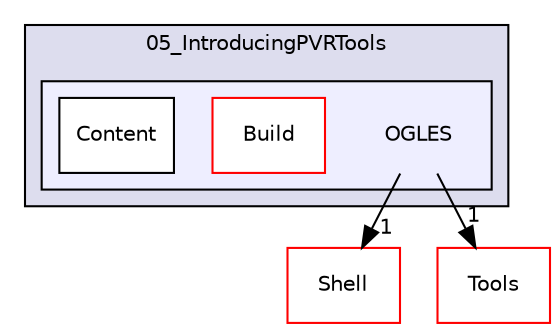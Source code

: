 digraph "PVR/SDK_3.4/Examples/Beginner/05_IntroducingPVRTools/OGLES" {
  compound=true
  node [ fontsize="10", fontname="Helvetica"];
  edge [ labelfontsize="10", labelfontname="Helvetica"];
  subgraph clusterdir_ba8888ad618c586d1cf8cef2f4f714e1 {
    graph [ bgcolor="#ddddee", pencolor="black", label="05_IntroducingPVRTools" fontname="Helvetica", fontsize="10", URL="dir_ba8888ad618c586d1cf8cef2f4f714e1.html"]
  subgraph clusterdir_04c646423190e18c57f0107fddca7d55 {
    graph [ bgcolor="#eeeeff", pencolor="black", label="" URL="dir_04c646423190e18c57f0107fddca7d55.html"];
    dir_04c646423190e18c57f0107fddca7d55 [shape=plaintext label="OGLES"];
    dir_b35516179ef29d38f42c5b134e46df0c [shape=box label="Build" color="red" fillcolor="white" style="filled" URL="dir_b35516179ef29d38f42c5b134e46df0c.html"];
    dir_2f08fa582ef75829d8b01b2e7e2d09e7 [shape=box label="Content" color="black" fillcolor="white" style="filled" URL="dir_2f08fa582ef75829d8b01b2e7e2d09e7.html"];
  }
  }
  dir_de41955a66a331b990d60d5323117a97 [shape=box label="Shell" fillcolor="white" style="filled" color="red" URL="dir_de41955a66a331b990d60d5323117a97.html"];
  dir_5222bd6691dac9df766f8a52293393a2 [shape=box label="Tools" fillcolor="white" style="filled" color="red" URL="dir_5222bd6691dac9df766f8a52293393a2.html"];
  dir_04c646423190e18c57f0107fddca7d55->dir_de41955a66a331b990d60d5323117a97 [headlabel="1", labeldistance=1.5 headhref="dir_000281_000133.html"];
  dir_04c646423190e18c57f0107fddca7d55->dir_5222bd6691dac9df766f8a52293393a2 [headlabel="1", labeldistance=1.5 headhref="dir_000281_001762.html"];
}
